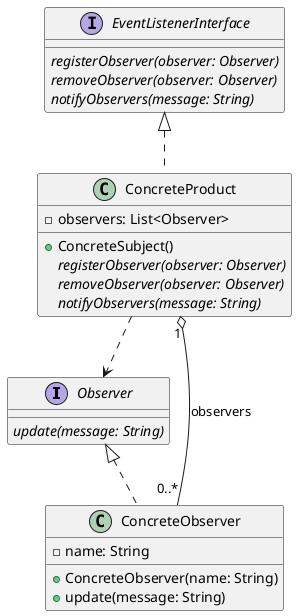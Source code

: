 @startuml

interface Observer {
    {abstract} update(message: String)
}

interface EventListenerInterface {
    {abstract} registerObserver(observer: Observer)
    {abstract} removeObserver(observer: Observer)
    {abstract} notifyObservers(message: String)
}

class ConcreteObserver {
    -name: String
    +ConcreteObserver(name: String)
    +update(message: String)
}

class ConcreteProduct {
    -observers: List<Observer>
    +ConcreteSubject()
    {abstract} registerObserver(observer: Observer)
    {abstract} removeObserver(observer: Observer)
    {abstract} notifyObservers(message: String)
}

EventListenerInterface <|.. ConcreteProduct
ConcreteProduct ..> Observer
Observer <|.. ConcreteObserver
ConcreteProduct "1" o-- "0..*" ConcreteObserver : observers

@enduml
